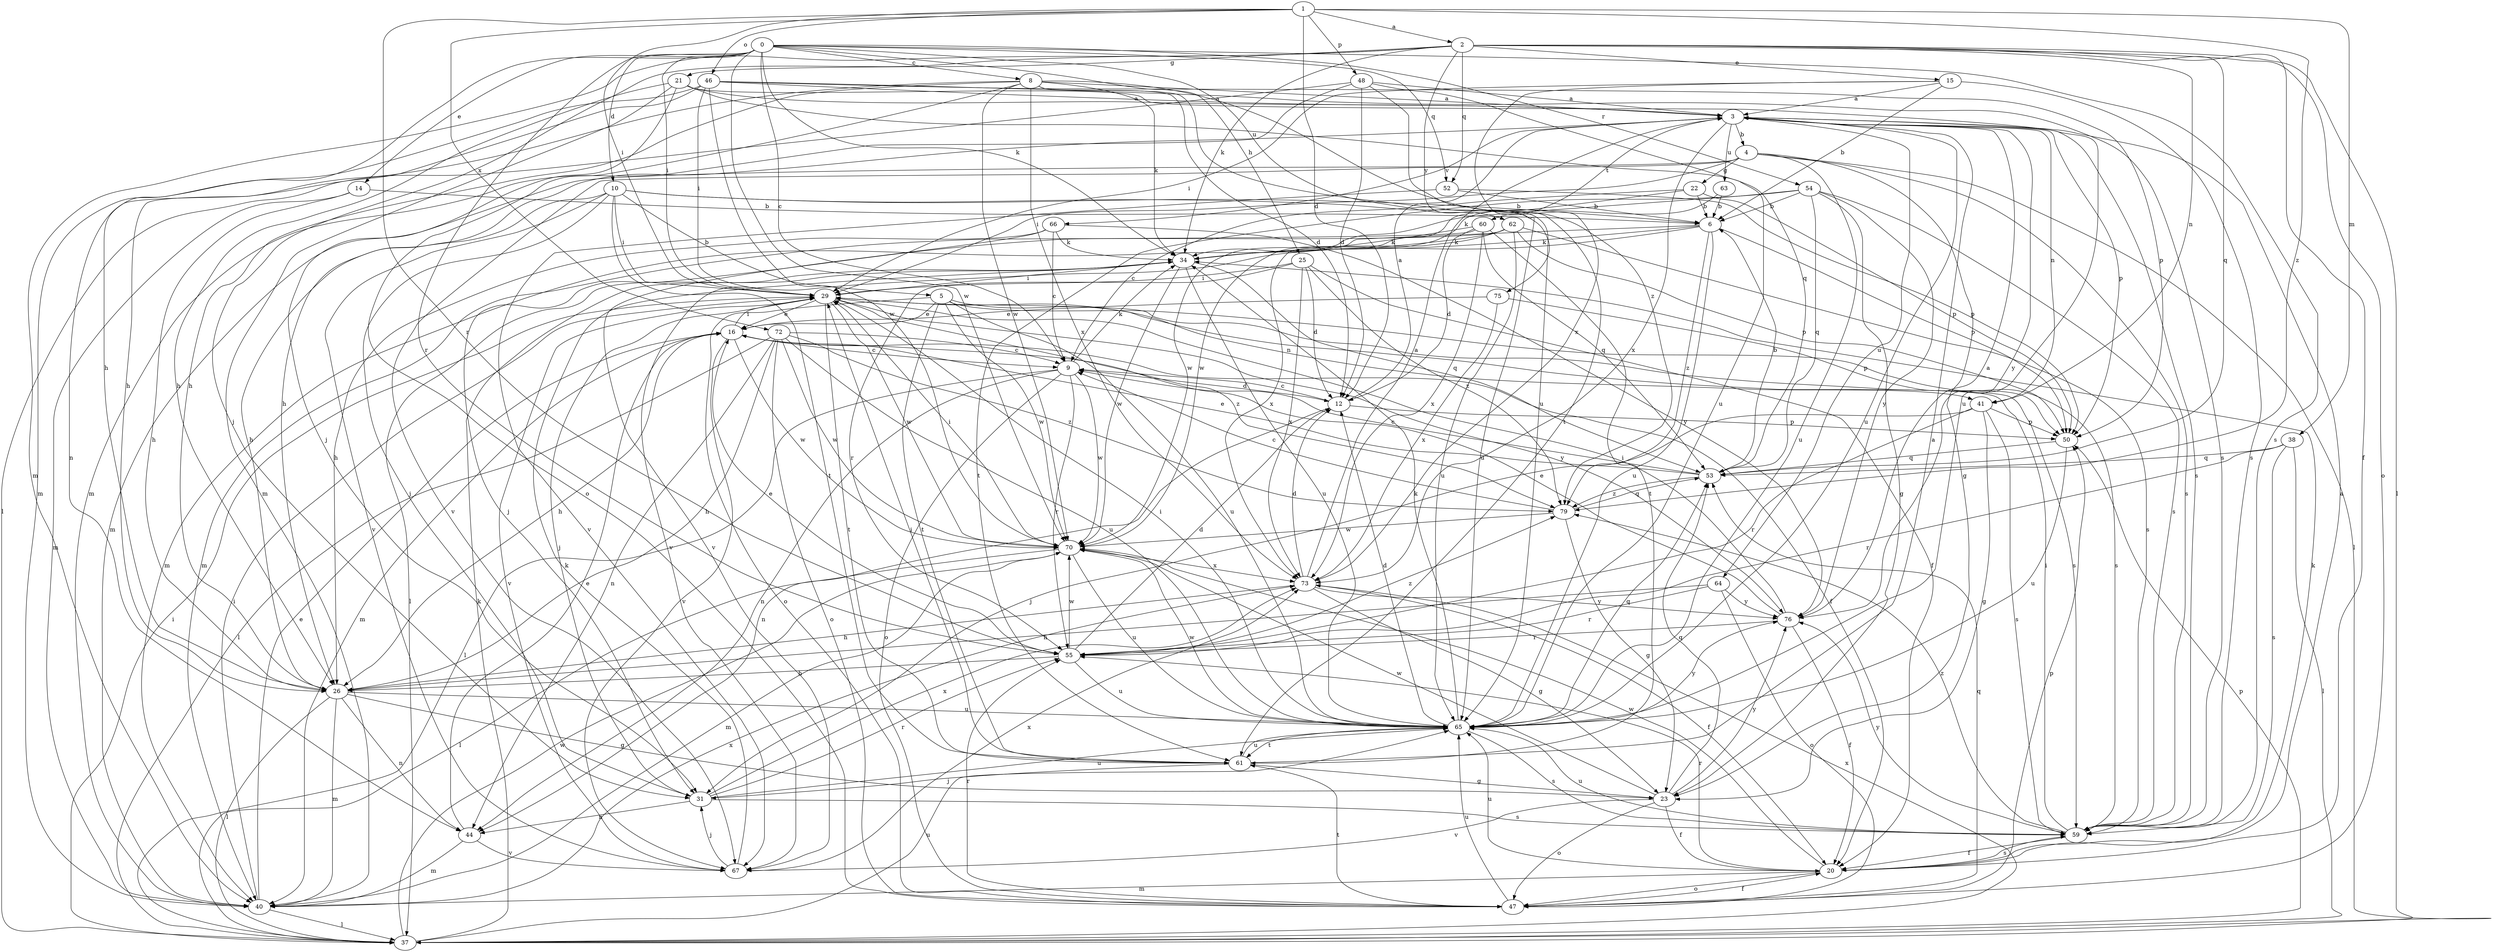 strict digraph  {
0;
1;
2;
3;
4;
5;
6;
8;
9;
10;
12;
14;
15;
16;
20;
21;
22;
23;
25;
26;
29;
31;
34;
37;
38;
40;
41;
44;
46;
47;
48;
50;
52;
53;
54;
55;
59;
60;
61;
62;
63;
64;
65;
66;
67;
70;
72;
73;
75;
76;
79;
0 -> 8  [label=c];
0 -> 9  [label=c];
0 -> 10  [label=d];
0 -> 14  [label=e];
0 -> 25  [label=h];
0 -> 26  [label=h];
0 -> 29  [label=i];
0 -> 34  [label=k];
0 -> 52  [label=q];
0 -> 54  [label=r];
0 -> 55  [label=r];
0 -> 59  [label=s];
0 -> 62  [label=u];
0 -> 70  [label=w];
1 -> 2  [label=a];
1 -> 12  [label=d];
1 -> 29  [label=i];
1 -> 38  [label=m];
1 -> 46  [label=o];
1 -> 48  [label=p];
1 -> 55  [label=r];
1 -> 72  [label=x];
1 -> 79  [label=z];
2 -> 15  [label=e];
2 -> 20  [label=f];
2 -> 21  [label=g];
2 -> 31  [label=j];
2 -> 34  [label=k];
2 -> 37  [label=l];
2 -> 40  [label=m];
2 -> 41  [label=n];
2 -> 47  [label=o];
2 -> 52  [label=q];
2 -> 53  [label=q];
2 -> 75  [label=y];
3 -> 4  [label=b];
3 -> 26  [label=h];
3 -> 41  [label=n];
3 -> 50  [label=p];
3 -> 59  [label=s];
3 -> 60  [label=t];
3 -> 63  [label=u];
3 -> 64  [label=u];
3 -> 65  [label=u];
3 -> 66  [label=v];
3 -> 73  [label=x];
3 -> 76  [label=y];
4 -> 22  [label=g];
4 -> 23  [label=g];
4 -> 29  [label=i];
4 -> 37  [label=l];
4 -> 40  [label=m];
4 -> 59  [label=s];
4 -> 65  [label=u];
4 -> 67  [label=v];
5 -> 16  [label=e];
5 -> 41  [label=n];
5 -> 47  [label=o];
5 -> 59  [label=s];
5 -> 61  [label=t];
5 -> 65  [label=u];
5 -> 70  [label=w];
6 -> 34  [label=k];
6 -> 40  [label=m];
6 -> 50  [label=p];
6 -> 65  [label=u];
6 -> 67  [label=v];
6 -> 79  [label=z];
8 -> 3  [label=a];
8 -> 12  [label=d];
8 -> 26  [label=h];
8 -> 34  [label=k];
8 -> 44  [label=n];
8 -> 47  [label=o];
8 -> 65  [label=u];
8 -> 70  [label=w];
8 -> 73  [label=x];
8 -> 79  [label=z];
9 -> 12  [label=d];
9 -> 34  [label=k];
9 -> 37  [label=l];
9 -> 44  [label=n];
9 -> 47  [label=o];
9 -> 55  [label=r];
9 -> 70  [label=w];
10 -> 5  [label=b];
10 -> 6  [label=b];
10 -> 26  [label=h];
10 -> 29  [label=i];
10 -> 31  [label=j];
10 -> 61  [label=t];
10 -> 65  [label=u];
10 -> 67  [label=v];
12 -> 3  [label=a];
12 -> 9  [label=c];
12 -> 44  [label=n];
12 -> 50  [label=p];
14 -> 6  [label=b];
14 -> 26  [label=h];
14 -> 40  [label=m];
15 -> 3  [label=a];
15 -> 6  [label=b];
15 -> 29  [label=i];
15 -> 59  [label=s];
15 -> 73  [label=x];
16 -> 9  [label=c];
16 -> 20  [label=f];
16 -> 26  [label=h];
16 -> 29  [label=i];
16 -> 40  [label=m];
16 -> 67  [label=v];
16 -> 70  [label=w];
20 -> 3  [label=a];
20 -> 34  [label=k];
20 -> 40  [label=m];
20 -> 47  [label=o];
20 -> 55  [label=r];
20 -> 59  [label=s];
20 -> 65  [label=u];
20 -> 70  [label=w];
21 -> 3  [label=a];
21 -> 26  [label=h];
21 -> 31  [label=j];
21 -> 40  [label=m];
21 -> 53  [label=q];
21 -> 65  [label=u];
22 -> 6  [label=b];
22 -> 9  [label=c];
22 -> 50  [label=p];
22 -> 70  [label=w];
23 -> 20  [label=f];
23 -> 47  [label=o];
23 -> 53  [label=q];
23 -> 67  [label=v];
23 -> 70  [label=w];
23 -> 76  [label=y];
25 -> 12  [label=d];
25 -> 20  [label=f];
25 -> 29  [label=i];
25 -> 55  [label=r];
25 -> 73  [label=x];
25 -> 79  [label=z];
26 -> 23  [label=g];
26 -> 37  [label=l];
26 -> 40  [label=m];
26 -> 44  [label=n];
26 -> 65  [label=u];
29 -> 16  [label=e];
29 -> 31  [label=j];
29 -> 59  [label=s];
29 -> 61  [label=t];
29 -> 67  [label=v];
29 -> 70  [label=w];
29 -> 76  [label=y];
29 -> 79  [label=z];
31 -> 44  [label=n];
31 -> 55  [label=r];
31 -> 59  [label=s];
31 -> 65  [label=u];
31 -> 73  [label=x];
34 -> 29  [label=i];
34 -> 37  [label=l];
34 -> 53  [label=q];
34 -> 65  [label=u];
34 -> 70  [label=w];
37 -> 29  [label=i];
37 -> 34  [label=k];
37 -> 50  [label=p];
37 -> 65  [label=u];
37 -> 70  [label=w];
37 -> 73  [label=x];
38 -> 37  [label=l];
38 -> 53  [label=q];
38 -> 55  [label=r];
38 -> 59  [label=s];
40 -> 16  [label=e];
40 -> 29  [label=i];
40 -> 37  [label=l];
40 -> 73  [label=x];
41 -> 23  [label=g];
41 -> 31  [label=j];
41 -> 50  [label=p];
41 -> 55  [label=r];
41 -> 59  [label=s];
44 -> 16  [label=e];
44 -> 40  [label=m];
44 -> 67  [label=v];
46 -> 3  [label=a];
46 -> 26  [label=h];
46 -> 29  [label=i];
46 -> 40  [label=m];
46 -> 50  [label=p];
46 -> 59  [label=s];
46 -> 70  [label=w];
47 -> 20  [label=f];
47 -> 50  [label=p];
47 -> 53  [label=q];
47 -> 55  [label=r];
47 -> 61  [label=t];
47 -> 65  [label=u];
48 -> 3  [label=a];
48 -> 12  [label=d];
48 -> 37  [label=l];
48 -> 40  [label=m];
48 -> 61  [label=t];
48 -> 65  [label=u];
50 -> 53  [label=q];
50 -> 65  [label=u];
52 -> 6  [label=b];
52 -> 50  [label=p];
52 -> 67  [label=v];
53 -> 6  [label=b];
53 -> 9  [label=c];
53 -> 16  [label=e];
53 -> 79  [label=z];
54 -> 6  [label=b];
54 -> 23  [label=g];
54 -> 34  [label=k];
54 -> 53  [label=q];
54 -> 59  [label=s];
54 -> 61  [label=t];
54 -> 76  [label=y];
55 -> 12  [label=d];
55 -> 16  [label=e];
55 -> 26  [label=h];
55 -> 65  [label=u];
55 -> 70  [label=w];
55 -> 79  [label=z];
59 -> 20  [label=f];
59 -> 29  [label=i];
59 -> 65  [label=u];
59 -> 76  [label=y];
59 -> 79  [label=z];
60 -> 12  [label=d];
60 -> 34  [label=k];
60 -> 40  [label=m];
60 -> 53  [label=q];
60 -> 61  [label=t];
60 -> 73  [label=x];
61 -> 3  [label=a];
61 -> 23  [label=g];
61 -> 29  [label=i];
61 -> 31  [label=j];
61 -> 65  [label=u];
62 -> 31  [label=j];
62 -> 34  [label=k];
62 -> 50  [label=p];
62 -> 59  [label=s];
62 -> 65  [label=u];
62 -> 73  [label=x];
63 -> 6  [label=b];
63 -> 70  [label=w];
64 -> 26  [label=h];
64 -> 47  [label=o];
64 -> 55  [label=r];
64 -> 76  [label=y];
65 -> 12  [label=d];
65 -> 29  [label=i];
65 -> 34  [label=k];
65 -> 53  [label=q];
65 -> 59  [label=s];
65 -> 61  [label=t];
65 -> 70  [label=w];
65 -> 76  [label=y];
66 -> 9  [label=c];
66 -> 26  [label=h];
66 -> 34  [label=k];
66 -> 67  [label=v];
66 -> 76  [label=y];
67 -> 31  [label=j];
67 -> 34  [label=k];
67 -> 73  [label=x];
70 -> 29  [label=i];
70 -> 37  [label=l];
70 -> 40  [label=m];
70 -> 65  [label=u];
70 -> 73  [label=x];
72 -> 9  [label=c];
72 -> 26  [label=h];
72 -> 37  [label=l];
72 -> 44  [label=n];
72 -> 47  [label=o];
72 -> 65  [label=u];
72 -> 70  [label=w];
72 -> 79  [label=z];
73 -> 3  [label=a];
73 -> 12  [label=d];
73 -> 20  [label=f];
73 -> 23  [label=g];
73 -> 26  [label=h];
73 -> 76  [label=y];
75 -> 16  [label=e];
75 -> 50  [label=p];
75 -> 73  [label=x];
76 -> 3  [label=a];
76 -> 16  [label=e];
76 -> 20  [label=f];
76 -> 29  [label=i];
76 -> 55  [label=r];
79 -> 9  [label=c];
79 -> 23  [label=g];
79 -> 53  [label=q];
79 -> 70  [label=w];
}
